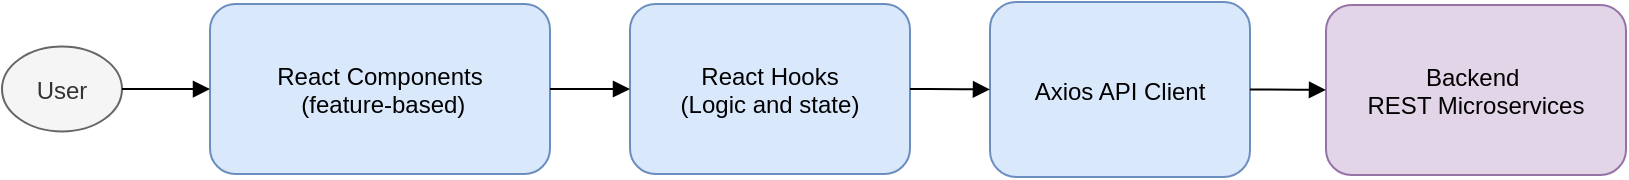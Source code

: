 <mxfile version="28.1.2">
  <diagram name="React Frontend Architecture" id="wwEfVn5fOtd2N3GJzkSW">
    <mxGraphModel dx="1424" dy="712" grid="0" gridSize="10" guides="1" tooltips="1" connect="1" arrows="1" fold="1" page="0" pageScale="1" pageWidth="2336" pageHeight="1654" math="0" shadow="0">
      <root>
        <mxCell id="0" />
        <mxCell id="1" parent="0" />
        <mxCell id="g9STZ4kVmV70-Xz3QnFS-1" value="User" style="shape=ellipse;fillColor=#f5f5f5;strokeColor=#666666;fontColor=#333333;" vertex="1" parent="1">
          <mxGeometry x="306" y="126.25" width="60" height="42.5" as="geometry" />
        </mxCell>
        <mxCell id="g9STZ4kVmV70-Xz3QnFS-2" value="React Components&#xa; (feature-based)" style="shape=rectangle;rounded=1;fillColor=#dae8fc;strokeColor=#6c8ebf;" vertex="1" parent="1">
          <mxGeometry x="410" y="105" width="170" height="85" as="geometry" />
        </mxCell>
        <mxCell id="g9STZ4kVmV70-Xz3QnFS-3" value="React Hooks&#xa;(Logic and state)" style="shape=rectangle;rounded=1;fillColor=#dae8fc;strokeColor=#6c8ebf;" vertex="1" parent="1">
          <mxGeometry x="620" y="105" width="140" height="85" as="geometry" />
        </mxCell>
        <mxCell id="g9STZ4kVmV70-Xz3QnFS-4" value="Axios API Client" style="shape=rectangle;rounded=1;fillColor=#dae8fc;strokeColor=#6c8ebf;" vertex="1" parent="1">
          <mxGeometry x="800" y="104" width="130" height="87.5" as="geometry" />
        </mxCell>
        <mxCell id="g9STZ4kVmV70-Xz3QnFS-5" value="Backend &#xa;REST Microservices" style="shape=rectangle;rounded=1;fillColor=#e1d5e7;strokeColor=#9673a6;" vertex="1" parent="1">
          <mxGeometry x="968" y="105.5" width="150" height="85" as="geometry" />
        </mxCell>
        <mxCell id="g9STZ4kVmV70-Xz3QnFS-6" style="edgeStyle=orthogonalEdgeStyle;endArrow=block;" edge="1" parent="1" source="g9STZ4kVmV70-Xz3QnFS-1" target="g9STZ4kVmV70-Xz3QnFS-2">
          <mxGeometry relative="1" as="geometry" />
        </mxCell>
        <mxCell id="g9STZ4kVmV70-Xz3QnFS-7" style="edgeStyle=orthogonalEdgeStyle;endArrow=block;" edge="1" parent="1" source="g9STZ4kVmV70-Xz3QnFS-2" target="g9STZ4kVmV70-Xz3QnFS-3">
          <mxGeometry relative="1" as="geometry" />
        </mxCell>
        <mxCell id="g9STZ4kVmV70-Xz3QnFS-8" style="edgeStyle=orthogonalEdgeStyle;endArrow=block;" edge="1" parent="1" source="g9STZ4kVmV70-Xz3QnFS-3" target="g9STZ4kVmV70-Xz3QnFS-4">
          <mxGeometry relative="1" as="geometry" />
        </mxCell>
        <mxCell id="g9STZ4kVmV70-Xz3QnFS-9" style="edgeStyle=orthogonalEdgeStyle;endArrow=block;" edge="1" parent="1" source="g9STZ4kVmV70-Xz3QnFS-4" target="g9STZ4kVmV70-Xz3QnFS-5">
          <mxGeometry relative="1" as="geometry" />
        </mxCell>
      </root>
    </mxGraphModel>
  </diagram>
</mxfile>
